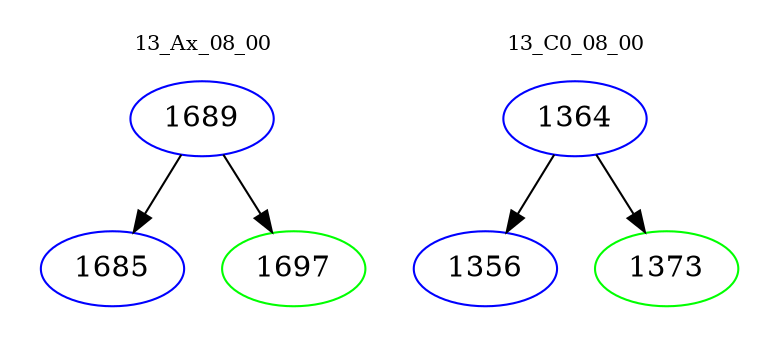 digraph{
subgraph cluster_0 {
color = white
label = "13_Ax_08_00";
fontsize=10;
T0_1689 [label="1689", color="blue"]
T0_1689 -> T0_1685 [color="black"]
T0_1685 [label="1685", color="blue"]
T0_1689 -> T0_1697 [color="black"]
T0_1697 [label="1697", color="green"]
}
subgraph cluster_1 {
color = white
label = "13_C0_08_00";
fontsize=10;
T1_1364 [label="1364", color="blue"]
T1_1364 -> T1_1356 [color="black"]
T1_1356 [label="1356", color="blue"]
T1_1364 -> T1_1373 [color="black"]
T1_1373 [label="1373", color="green"]
}
}
